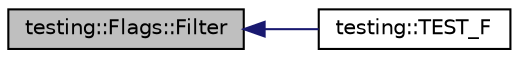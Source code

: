 digraph "testing::Flags::Filter"
{
  edge [fontname="Helvetica",fontsize="10",labelfontname="Helvetica",labelfontsize="10"];
  node [fontname="Helvetica",fontsize="10",shape=record];
  rankdir="LR";
  Node15 [label="testing::Flags::Filter",height=0.2,width=0.4,color="black", fillcolor="grey75", style="filled", fontcolor="black"];
  Node15 -> Node16 [dir="back",color="midnightblue",fontsize="10",style="solid",fontname="Helvetica"];
  Node16 [label="testing::TEST_F",height=0.2,width=0.4,color="black", fillcolor="white", style="filled",URL="$d0/d75/namespacetesting.html#ab368a135e5a7a59bceb912a5f636004a"];
}
